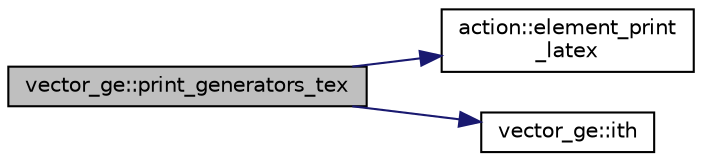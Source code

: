 digraph "vector_ge::print_generators_tex"
{
  edge [fontname="Helvetica",fontsize="10",labelfontname="Helvetica",labelfontsize="10"];
  node [fontname="Helvetica",fontsize="10",shape=record];
  rankdir="LR";
  Node3635 [label="vector_ge::print_generators_tex",height=0.2,width=0.4,color="black", fillcolor="grey75", style="filled", fontcolor="black"];
  Node3635 -> Node3636 [color="midnightblue",fontsize="10",style="solid",fontname="Helvetica"];
  Node3636 [label="action::element_print\l_latex",height=0.2,width=0.4,color="black", fillcolor="white", style="filled",URL="$d2/d86/classaction.html#a45872d8a9043eb99b8bfa4955b89f70a"];
  Node3635 -> Node3637 [color="midnightblue",fontsize="10",style="solid",fontname="Helvetica"];
  Node3637 [label="vector_ge::ith",height=0.2,width=0.4,color="black", fillcolor="white", style="filled",URL="$d4/d6e/classvector__ge.html#a1ff002e8b746a9beb119d57dcd4a15ff"];
}
